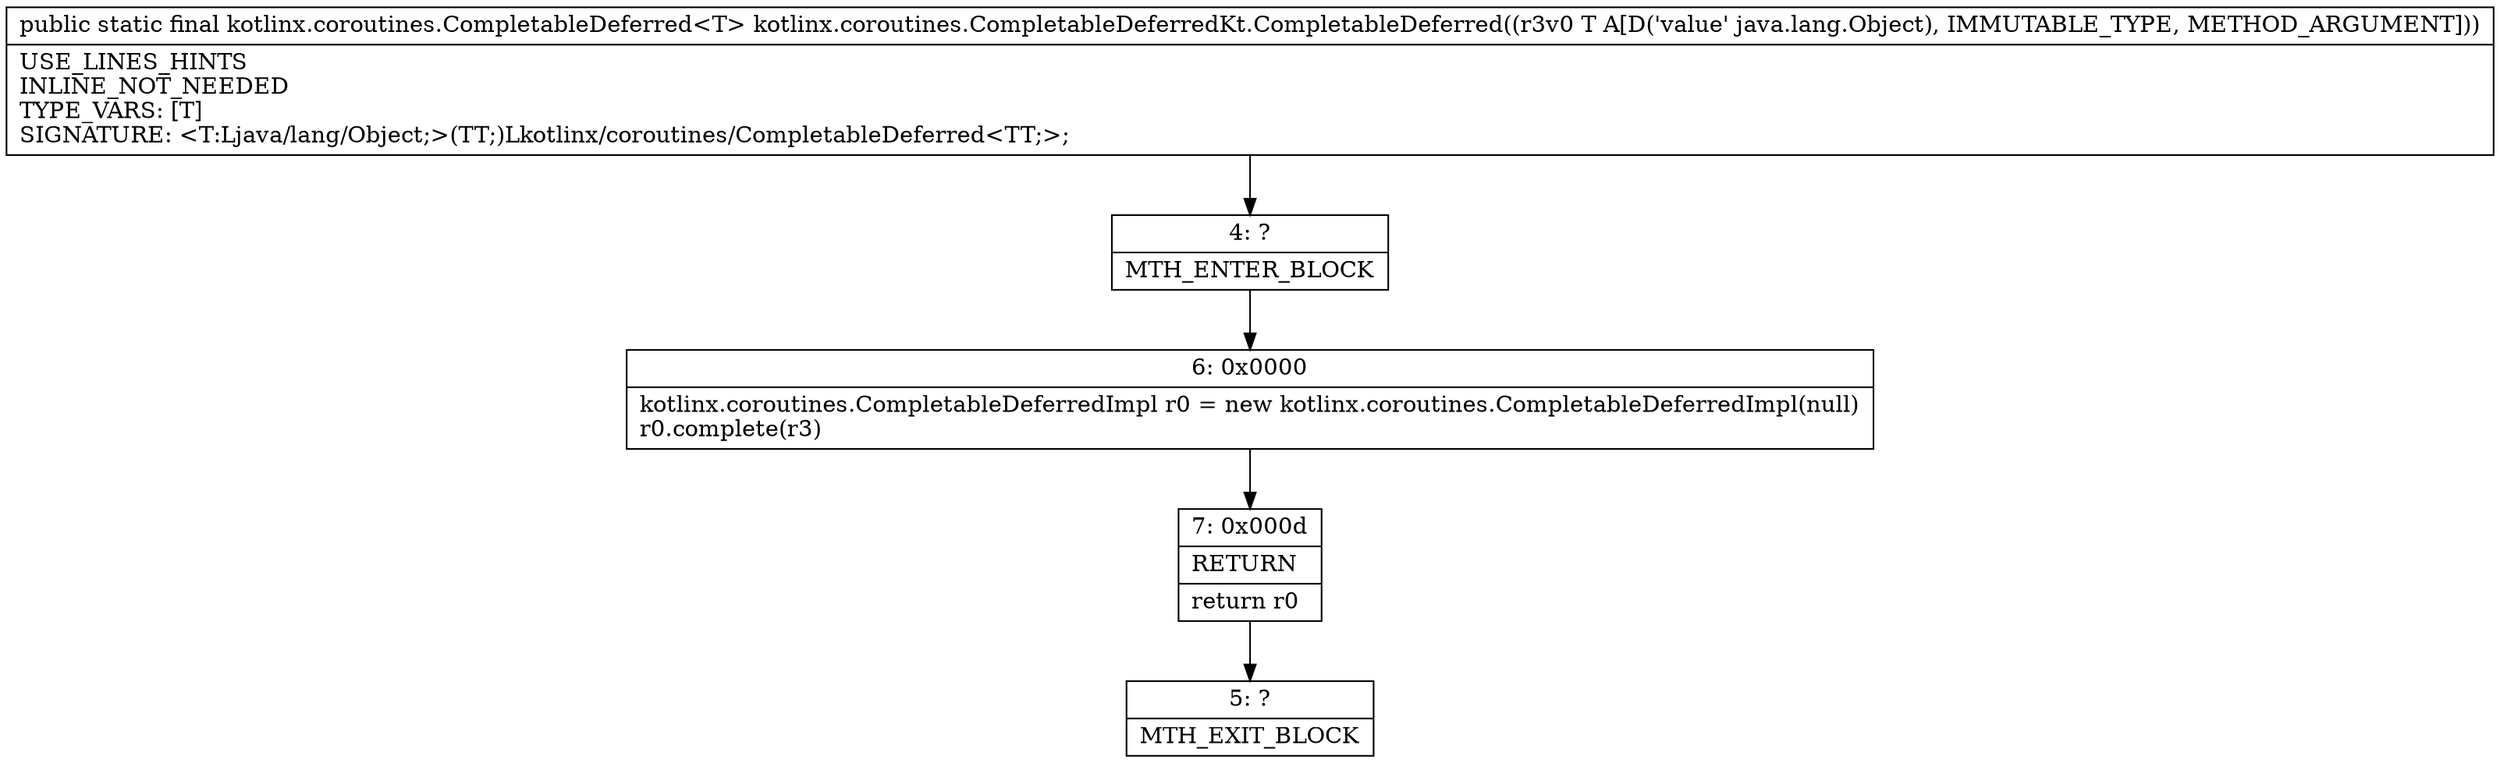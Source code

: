 digraph "CFG forkotlinx.coroutines.CompletableDeferredKt.CompletableDeferred(Ljava\/lang\/Object;)Lkotlinx\/coroutines\/CompletableDeferred;" {
Node_4 [shape=record,label="{4\:\ ?|MTH_ENTER_BLOCK\l}"];
Node_6 [shape=record,label="{6\:\ 0x0000|kotlinx.coroutines.CompletableDeferredImpl r0 = new kotlinx.coroutines.CompletableDeferredImpl(null)\lr0.complete(r3)\l}"];
Node_7 [shape=record,label="{7\:\ 0x000d|RETURN\l|return r0\l}"];
Node_5 [shape=record,label="{5\:\ ?|MTH_EXIT_BLOCK\l}"];
MethodNode[shape=record,label="{public static final kotlinx.coroutines.CompletableDeferred\<T\> kotlinx.coroutines.CompletableDeferredKt.CompletableDeferred((r3v0 T A[D('value' java.lang.Object), IMMUTABLE_TYPE, METHOD_ARGUMENT]))  | USE_LINES_HINTS\lINLINE_NOT_NEEDED\lTYPE_VARS: [T]\lSIGNATURE: \<T:Ljava\/lang\/Object;\>(TT;)Lkotlinx\/coroutines\/CompletableDeferred\<TT;\>;\l}"];
MethodNode -> Node_4;Node_4 -> Node_6;
Node_6 -> Node_7;
Node_7 -> Node_5;
}

